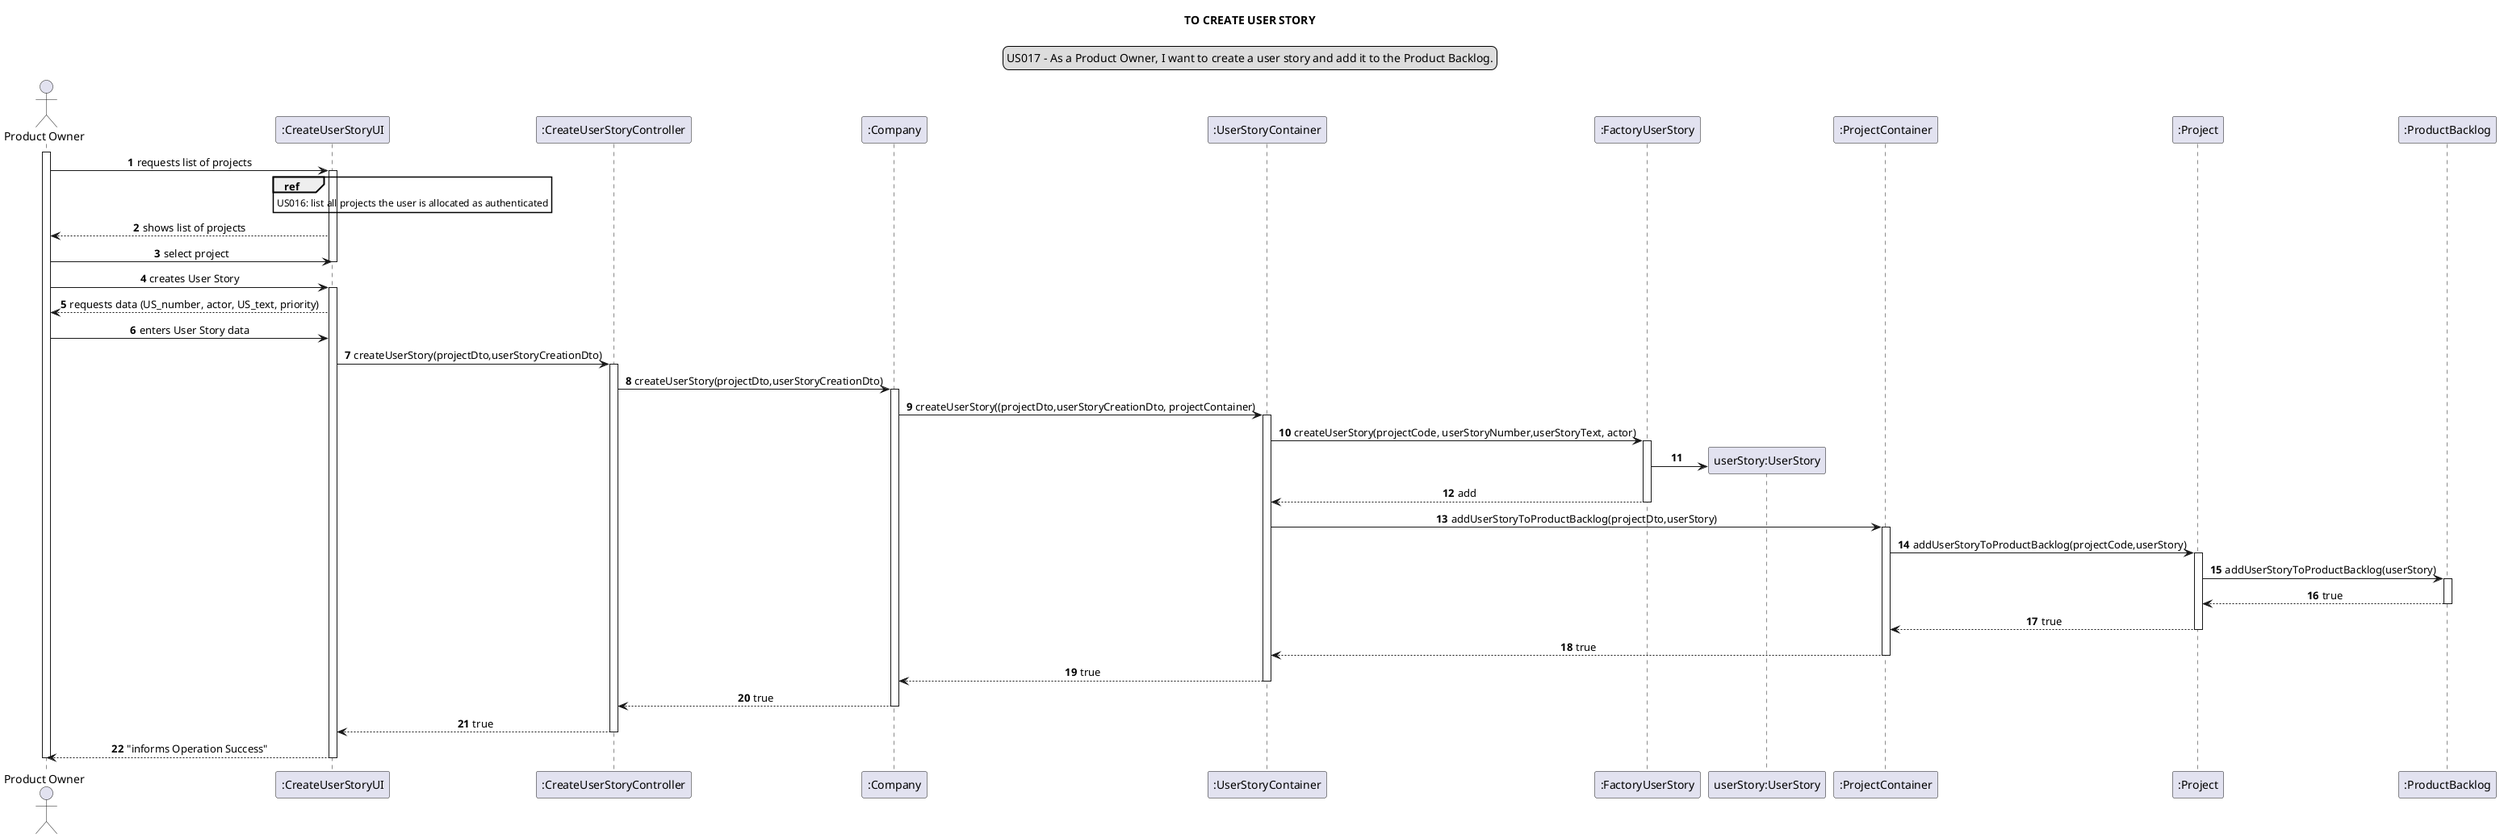 @startuml
skinparam sequenceMessageAlign center
title TO CREATE USER STORY
legend top
US017 - As a Product Owner, I want to create a user story and add it to the Product Backlog.
end legend
autonumber
actor "Product Owner" as product
participant ":CreateUserStoryUI" as ui
participant ":CreateUserStoryController" as controller
participant ":Company" as company
participant ":UserStoryContainer" as usContainer
participant ":FactoryUserStory" as factory
participant "userStory:UserStory" as userStory
participant ":ProjectContainer" as container
participant ":Project" as project
participant ":ProductBacklog" as backlog


activate product

product -> ui : requests list of projects
activate ui
ref over ui: US016: list all projects the user is allocated as authenticated
ui --> product: shows list of projects
product -> ui : select project
deactivate ui
product -> ui : creates User Story
activate ui
ui --> product: requests data (US_number, actor, US_text, priority)
product -> ui: enters User Story data
ui -> controller: createUserStory(projectDto,userStoryCreationDto)
activate controller
controller -> company: createUserStory(projectDto,userStoryCreationDto)
activate company
company -> usContainer: createUserStory((projectDto,userStoryCreationDto, projectContainer)
activate usContainer
usContainer -> factory: createUserStory(projectCode, userStoryNumber,userStoryText, actor)
activate factory
create userStory
factory -> userStory
factory --> usContainer: add
deactivate factory
usContainer -> container: addUserStoryToProductBacklog(projectDto,userStory)
activate container
container -> project: addUserStoryToProductBacklog(projectCode,userStory)
activate project
project ->backlog: addUserStoryToProductBacklog(userStory)
activate backlog
backlog --> project: true
deactivate backlog
project --> container: true
deactivate project
container --> usContainer: true
deactivate container
usContainer --> company: true
deactivate usContainer
company --> controller: true
deactivate company
controller --> ui: true
deactivate controller
ui --> product: "informs Operation Success"
deactivate ui
deactivate product
@enduml
